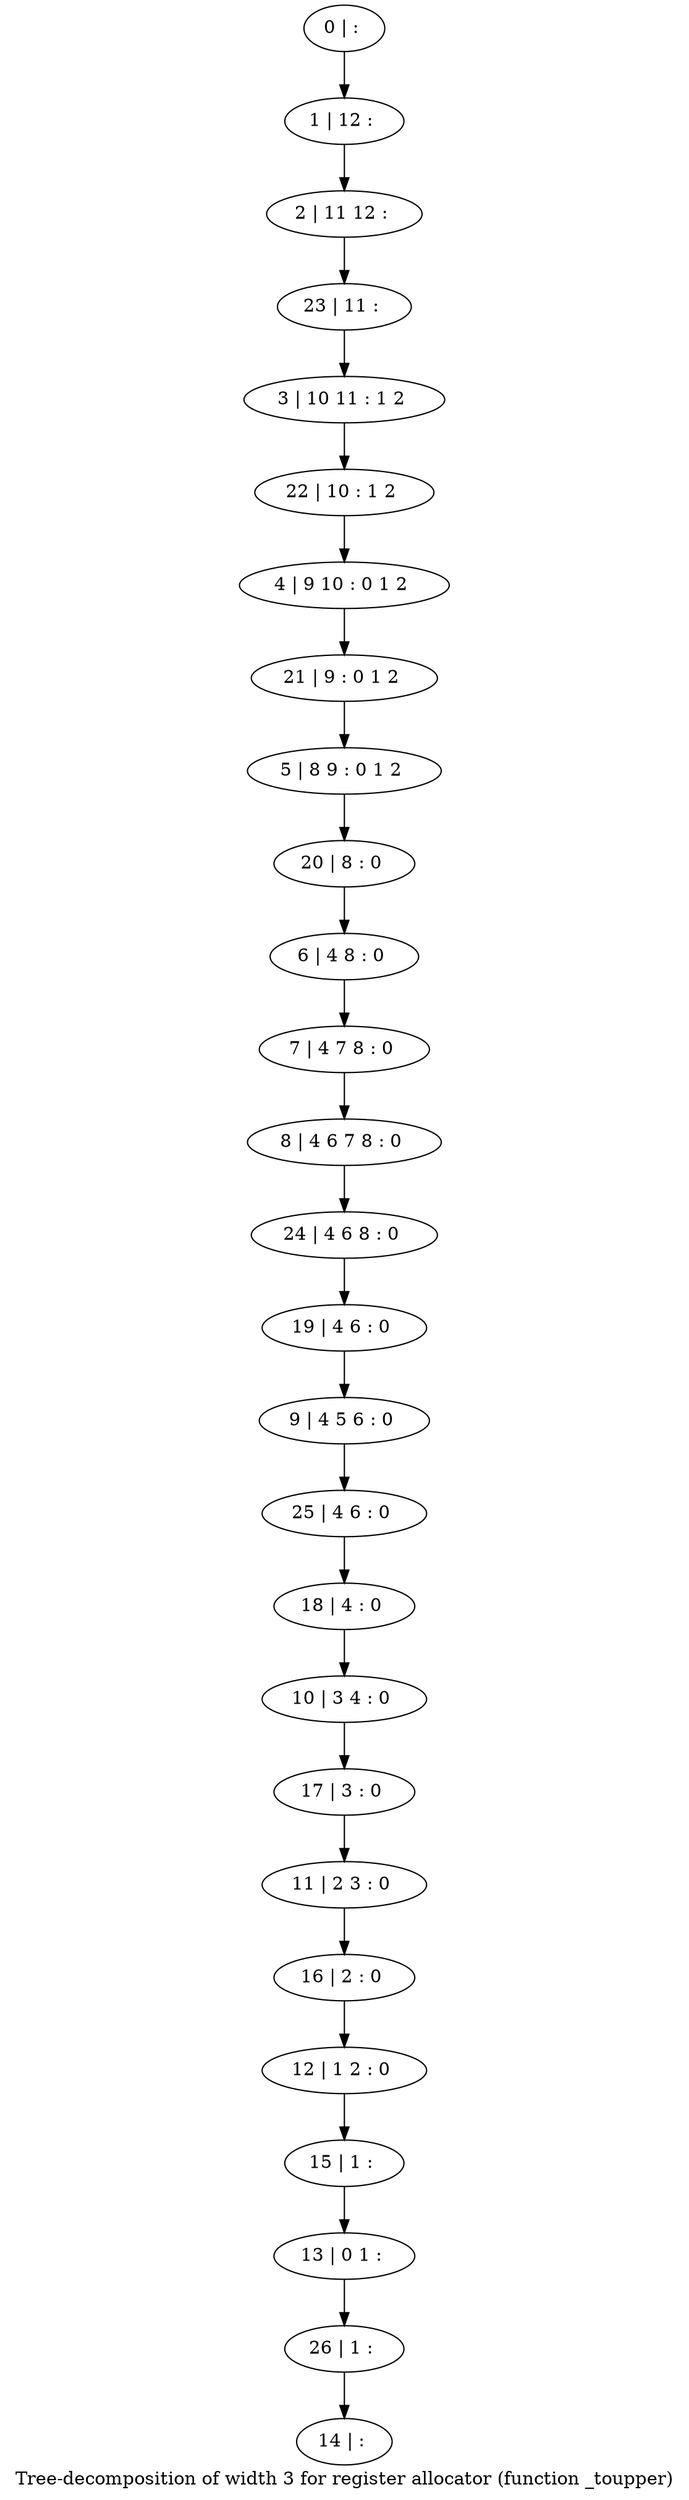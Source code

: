 digraph G {
graph [label="Tree-decomposition of width 3 for register allocator (function _toupper)"]
0[label="0 | : "];
1[label="1 | 12 : "];
2[label="2 | 11 12 : "];
3[label="3 | 10 11 : 1 2 "];
4[label="4 | 9 10 : 0 1 2 "];
5[label="5 | 8 9 : 0 1 2 "];
6[label="6 | 4 8 : 0 "];
7[label="7 | 4 7 8 : 0 "];
8[label="8 | 4 6 7 8 : 0 "];
9[label="9 | 4 5 6 : 0 "];
10[label="10 | 3 4 : 0 "];
11[label="11 | 2 3 : 0 "];
12[label="12 | 1 2 : 0 "];
13[label="13 | 0 1 : "];
14[label="14 | : "];
15[label="15 | 1 : "];
16[label="16 | 2 : 0 "];
17[label="17 | 3 : 0 "];
18[label="18 | 4 : 0 "];
19[label="19 | 4 6 : 0 "];
20[label="20 | 8 : 0 "];
21[label="21 | 9 : 0 1 2 "];
22[label="22 | 10 : 1 2 "];
23[label="23 | 11 : "];
24[label="24 | 4 6 8 : 0 "];
25[label="25 | 4 6 : 0 "];
26[label="26 | 1 : "];
0->1 ;
1->2 ;
6->7 ;
7->8 ;
15->13 ;
12->15 ;
16->12 ;
11->16 ;
17->11 ;
10->17 ;
18->10 ;
19->9 ;
20->6 ;
5->20 ;
21->5 ;
4->21 ;
22->4 ;
3->22 ;
23->3 ;
2->23 ;
24->19 ;
8->24 ;
25->18 ;
9->25 ;
26->14 ;
13->26 ;
}
